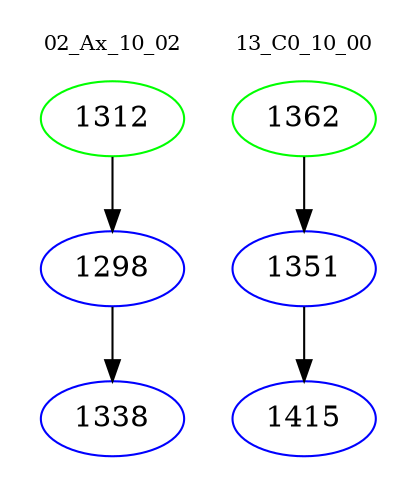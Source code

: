 digraph{
subgraph cluster_0 {
color = white
label = "02_Ax_10_02";
fontsize=10;
T0_1312 [label="1312", color="green"]
T0_1312 -> T0_1298 [color="black"]
T0_1298 [label="1298", color="blue"]
T0_1298 -> T0_1338 [color="black"]
T0_1338 [label="1338", color="blue"]
}
subgraph cluster_1 {
color = white
label = "13_C0_10_00";
fontsize=10;
T1_1362 [label="1362", color="green"]
T1_1362 -> T1_1351 [color="black"]
T1_1351 [label="1351", color="blue"]
T1_1351 -> T1_1415 [color="black"]
T1_1415 [label="1415", color="blue"]
}
}
